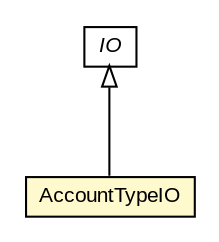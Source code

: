 #!/usr/local/bin/dot
#
# Class diagram 
# Generated by UMLGraph version R5_6 (http://www.umlgraph.org/)
#

digraph G {
	edge [fontname="arial",fontsize=10,labelfontname="arial",labelfontsize=10];
	node [fontname="arial",fontsize=10,shape=plaintext];
	nodesep=0.25;
	ranksep=0.5;
	// java_oo.atm.learn.IO
	c1014 [label=<<table title="java_oo.atm.learn.IO" border="0" cellborder="1" cellspacing="0" cellpadding="2" port="p" href="./IO.html">
		<tr><td><table border="0" cellspacing="0" cellpadding="1">
<tr><td align="center" balign="center"><font face="arial italic"> IO </font></td></tr>
		</table></td></tr>
		</table>>, URL="./IO.html", fontname="arial", fontcolor="black", fontsize=10.0];
	// java_oo.atm.learn.AccountTypeIO
	c1021 [label=<<table title="java_oo.atm.learn.AccountTypeIO" border="0" cellborder="1" cellspacing="0" cellpadding="2" port="p" bgcolor="lemonChiffon" href="./AccountTypeIO.html">
		<tr><td><table border="0" cellspacing="0" cellpadding="1">
<tr><td align="center" balign="center"> AccountTypeIO </td></tr>
		</table></td></tr>
		</table>>, URL="./AccountTypeIO.html", fontname="arial", fontcolor="black", fontsize=10.0];
	//java_oo.atm.learn.AccountTypeIO extends java_oo.atm.learn.IO
	c1014:p -> c1021:p [dir=back,arrowtail=empty];
}

